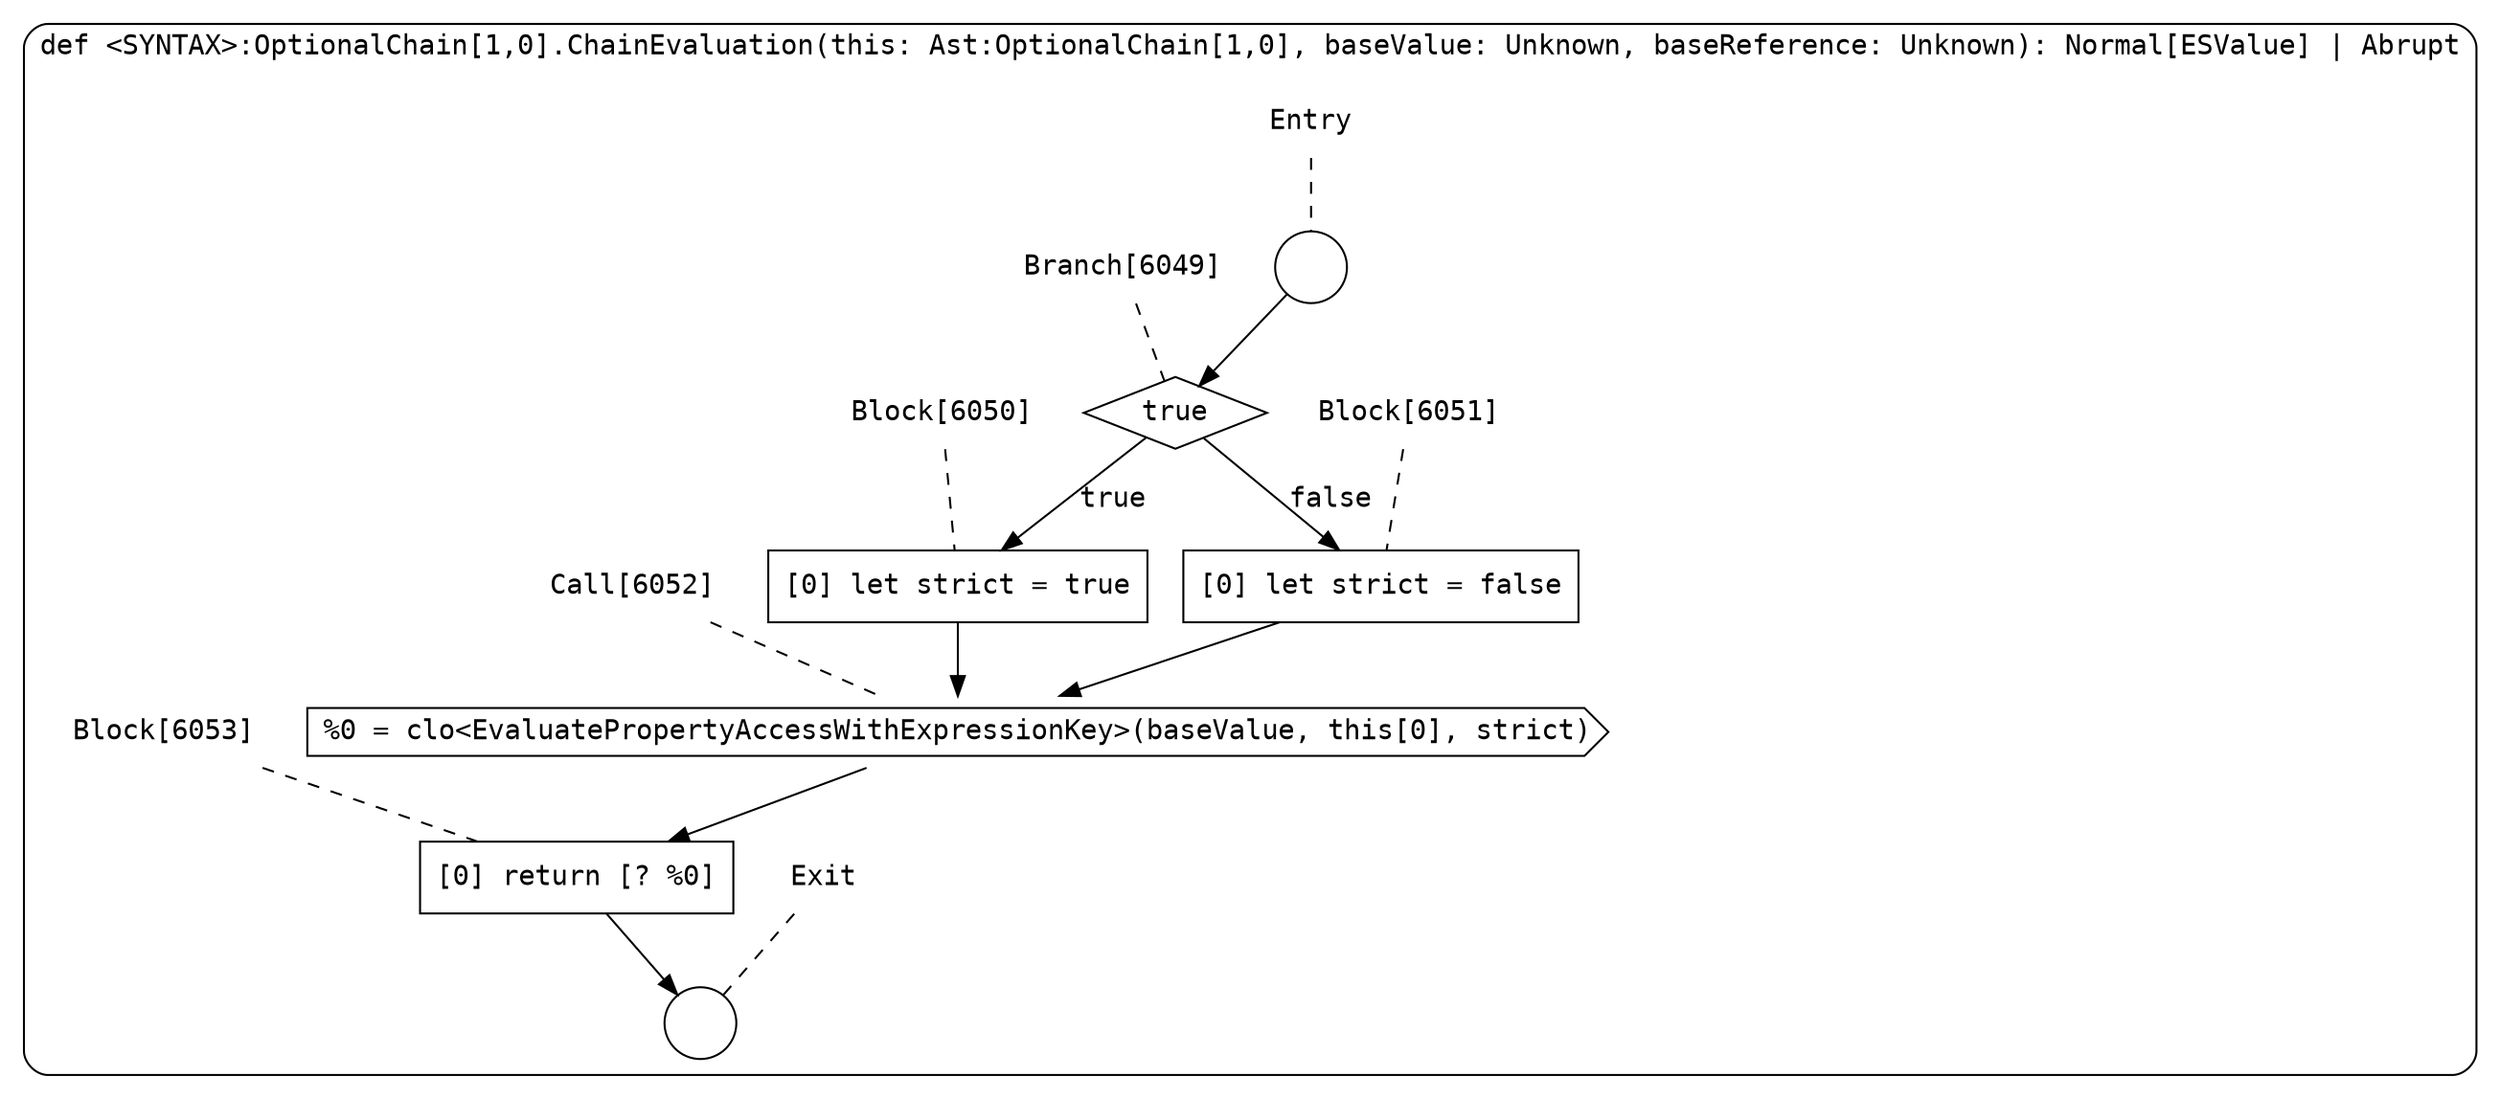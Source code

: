 digraph {
  graph [fontname = "Consolas"]
  node [fontname = "Consolas"]
  edge [fontname = "Consolas"]
  subgraph cluster1289 {
    label = "def <SYNTAX>:OptionalChain[1,0].ChainEvaluation(this: Ast:OptionalChain[1,0], baseValue: Unknown, baseReference: Unknown): Normal[ESValue] | Abrupt"
    style = rounded
    cluster1289_entry_name [shape=none, label=<<font color="black">Entry</font>>]
    cluster1289_entry_name -> cluster1289_entry [arrowhead=none, color="black", style=dashed]
    cluster1289_entry [shape=circle label=" " color="black" fillcolor="white" style=filled]
    cluster1289_entry -> node6049 [color="black"]
    cluster1289_exit_name [shape=none, label=<<font color="black">Exit</font>>]
    cluster1289_exit_name -> cluster1289_exit [arrowhead=none, color="black", style=dashed]
    cluster1289_exit [shape=circle label=" " color="black" fillcolor="white" style=filled]
    node6049_name [shape=none, label=<<font color="black">Branch[6049]</font>>]
    node6049_name -> node6049 [arrowhead=none, color="black", style=dashed]
    node6049 [shape=diamond, label=<<font color="black">true</font>> color="black" fillcolor="white", style=filled]
    node6049 -> node6050 [label=<<font color="black">true</font>> color="black"]
    node6049 -> node6051 [label=<<font color="black">false</font>> color="black"]
    node6050_name [shape=none, label=<<font color="black">Block[6050]</font>>]
    node6050_name -> node6050 [arrowhead=none, color="black", style=dashed]
    node6050 [shape=box, label=<<font color="black">[0] let strict = true<BR ALIGN="LEFT"/></font>> color="black" fillcolor="white", style=filled]
    node6050 -> node6052 [color="black"]
    node6051_name [shape=none, label=<<font color="black">Block[6051]</font>>]
    node6051_name -> node6051 [arrowhead=none, color="black", style=dashed]
    node6051 [shape=box, label=<<font color="black">[0] let strict = false<BR ALIGN="LEFT"/></font>> color="black" fillcolor="white", style=filled]
    node6051 -> node6052 [color="black"]
    node6052_name [shape=none, label=<<font color="black">Call[6052]</font>>]
    node6052_name -> node6052 [arrowhead=none, color="black", style=dashed]
    node6052 [shape=cds, label=<<font color="black">%0 = clo&lt;EvaluatePropertyAccessWithExpressionKey&gt;(baseValue, this[0], strict)</font>> color="black" fillcolor="white", style=filled]
    node6052 -> node6053 [color="black"]
    node6053_name [shape=none, label=<<font color="black">Block[6053]</font>>]
    node6053_name -> node6053 [arrowhead=none, color="black", style=dashed]
    node6053 [shape=box, label=<<font color="black">[0] return [? %0]<BR ALIGN="LEFT"/></font>> color="black" fillcolor="white", style=filled]
    node6053 -> cluster1289_exit [color="black"]
  }
}